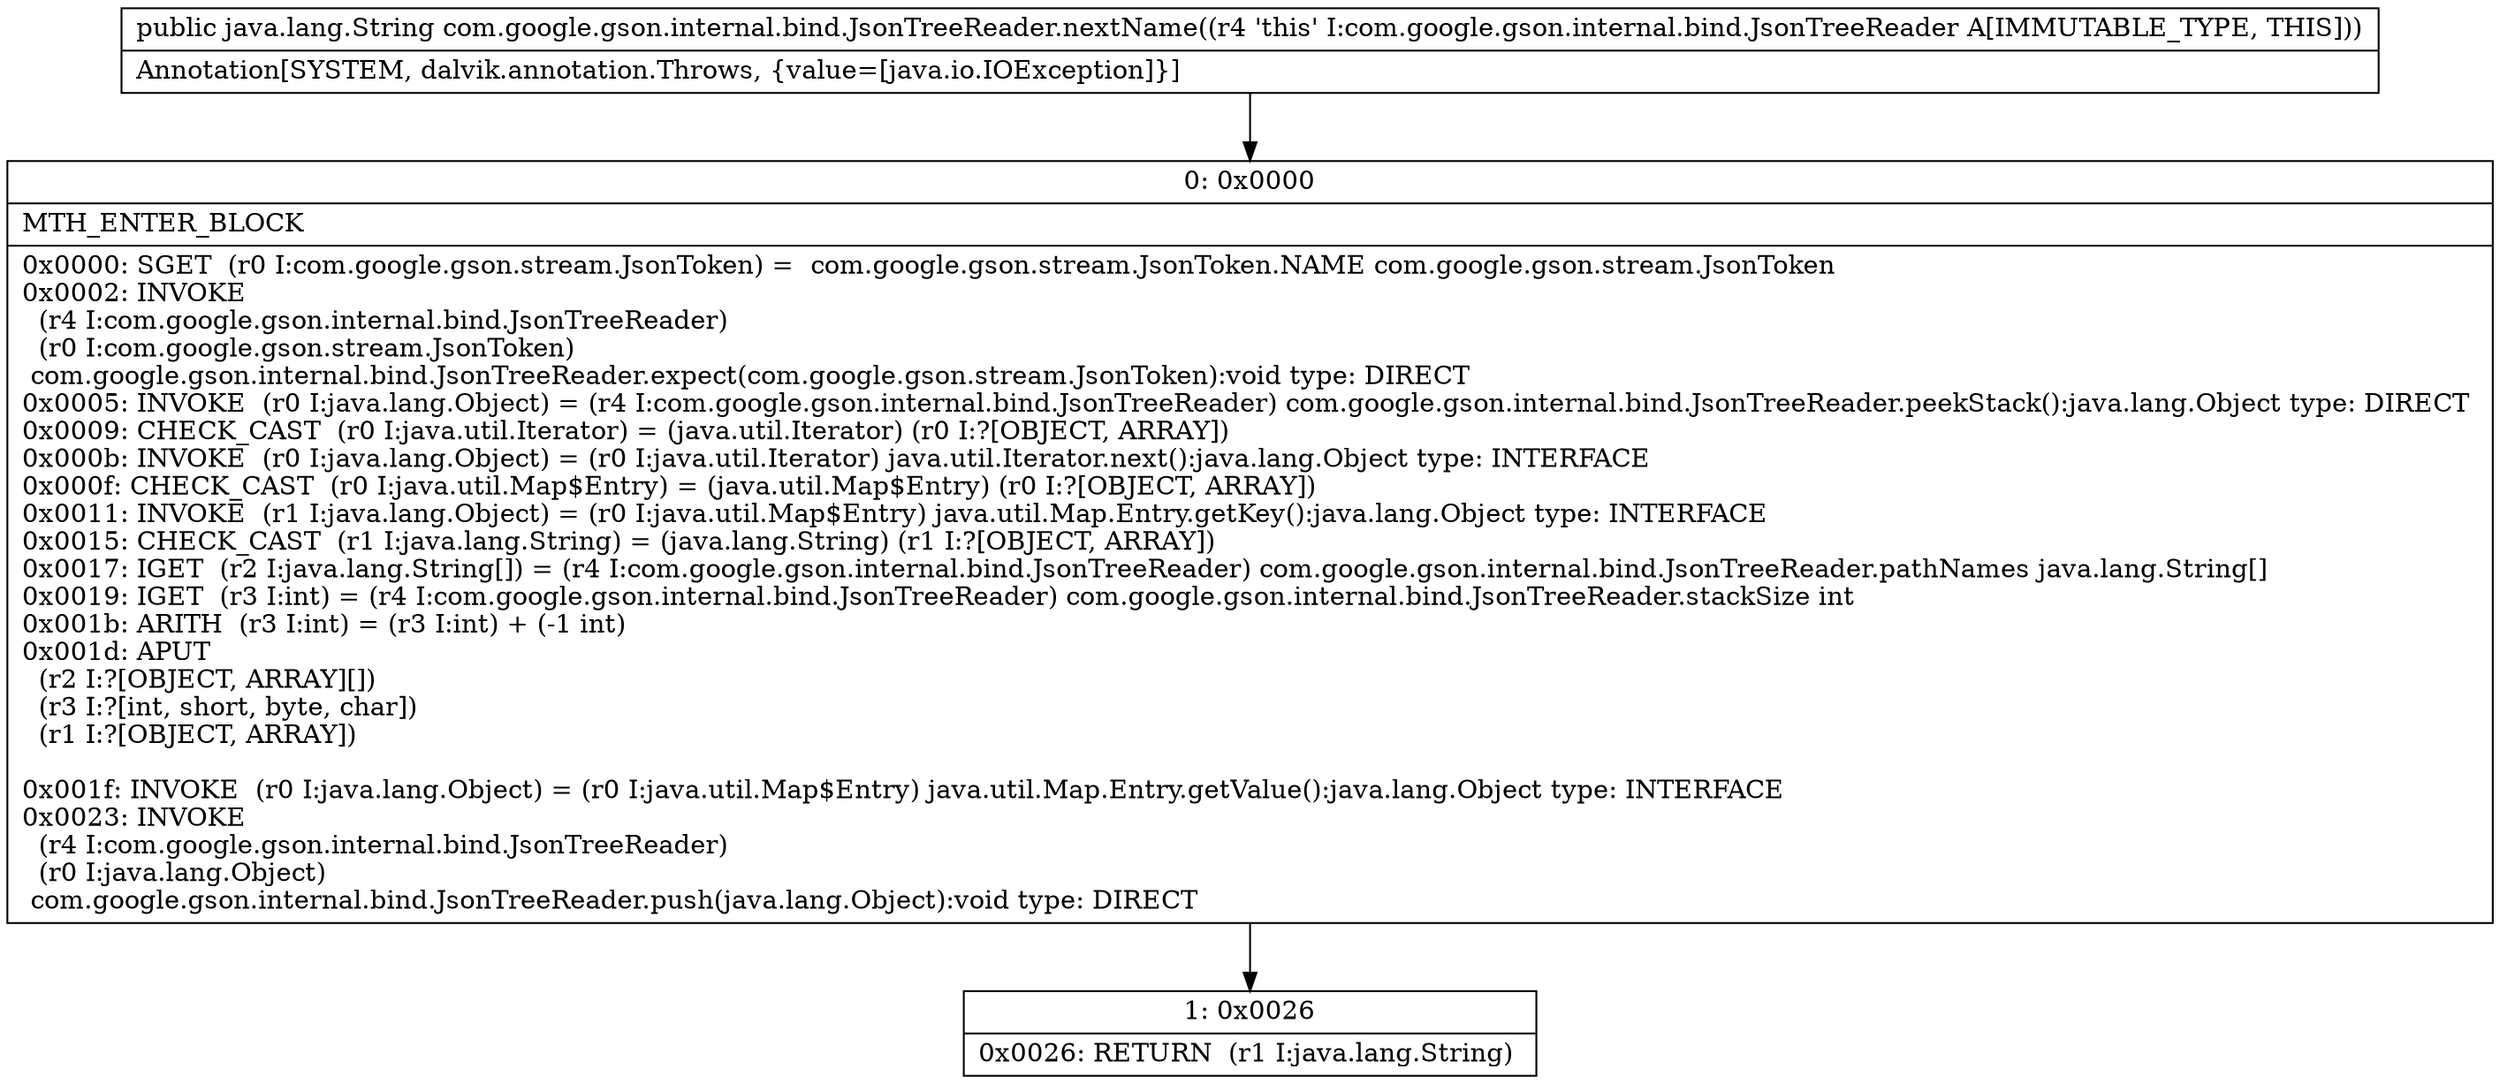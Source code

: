 digraph "CFG forcom.google.gson.internal.bind.JsonTreeReader.nextName()Ljava\/lang\/String;" {
Node_0 [shape=record,label="{0\:\ 0x0000|MTH_ENTER_BLOCK\l|0x0000: SGET  (r0 I:com.google.gson.stream.JsonToken) =  com.google.gson.stream.JsonToken.NAME com.google.gson.stream.JsonToken \l0x0002: INVOKE  \l  (r4 I:com.google.gson.internal.bind.JsonTreeReader)\l  (r0 I:com.google.gson.stream.JsonToken)\l com.google.gson.internal.bind.JsonTreeReader.expect(com.google.gson.stream.JsonToken):void type: DIRECT \l0x0005: INVOKE  (r0 I:java.lang.Object) = (r4 I:com.google.gson.internal.bind.JsonTreeReader) com.google.gson.internal.bind.JsonTreeReader.peekStack():java.lang.Object type: DIRECT \l0x0009: CHECK_CAST  (r0 I:java.util.Iterator) = (java.util.Iterator) (r0 I:?[OBJECT, ARRAY]) \l0x000b: INVOKE  (r0 I:java.lang.Object) = (r0 I:java.util.Iterator) java.util.Iterator.next():java.lang.Object type: INTERFACE \l0x000f: CHECK_CAST  (r0 I:java.util.Map$Entry) = (java.util.Map$Entry) (r0 I:?[OBJECT, ARRAY]) \l0x0011: INVOKE  (r1 I:java.lang.Object) = (r0 I:java.util.Map$Entry) java.util.Map.Entry.getKey():java.lang.Object type: INTERFACE \l0x0015: CHECK_CAST  (r1 I:java.lang.String) = (java.lang.String) (r1 I:?[OBJECT, ARRAY]) \l0x0017: IGET  (r2 I:java.lang.String[]) = (r4 I:com.google.gson.internal.bind.JsonTreeReader) com.google.gson.internal.bind.JsonTreeReader.pathNames java.lang.String[] \l0x0019: IGET  (r3 I:int) = (r4 I:com.google.gson.internal.bind.JsonTreeReader) com.google.gson.internal.bind.JsonTreeReader.stackSize int \l0x001b: ARITH  (r3 I:int) = (r3 I:int) + (\-1 int) \l0x001d: APUT  \l  (r2 I:?[OBJECT, ARRAY][])\l  (r3 I:?[int, short, byte, char])\l  (r1 I:?[OBJECT, ARRAY])\l \l0x001f: INVOKE  (r0 I:java.lang.Object) = (r0 I:java.util.Map$Entry) java.util.Map.Entry.getValue():java.lang.Object type: INTERFACE \l0x0023: INVOKE  \l  (r4 I:com.google.gson.internal.bind.JsonTreeReader)\l  (r0 I:java.lang.Object)\l com.google.gson.internal.bind.JsonTreeReader.push(java.lang.Object):void type: DIRECT \l}"];
Node_1 [shape=record,label="{1\:\ 0x0026|0x0026: RETURN  (r1 I:java.lang.String) \l}"];
MethodNode[shape=record,label="{public java.lang.String com.google.gson.internal.bind.JsonTreeReader.nextName((r4 'this' I:com.google.gson.internal.bind.JsonTreeReader A[IMMUTABLE_TYPE, THIS]))  | Annotation[SYSTEM, dalvik.annotation.Throws, \{value=[java.io.IOException]\}]\l}"];
MethodNode -> Node_0;
Node_0 -> Node_1;
}

